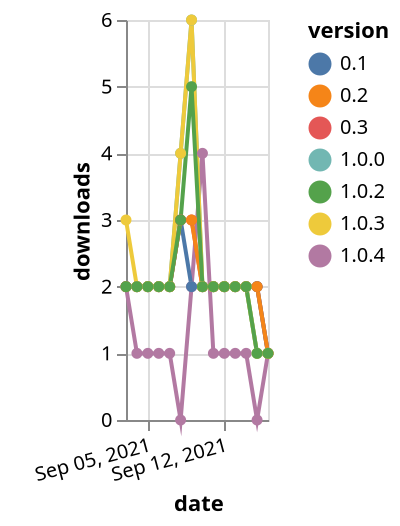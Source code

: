 {"$schema": "https://vega.github.io/schema/vega-lite/v5.json", "description": "A simple bar chart with embedded data.", "data": {"values": [{"date": "2021-09-03", "total": 276, "delta": 2, "version": "1.0.4"}, {"date": "2021-09-04", "total": 277, "delta": 1, "version": "1.0.4"}, {"date": "2021-09-05", "total": 278, "delta": 1, "version": "1.0.4"}, {"date": "2021-09-06", "total": 279, "delta": 1, "version": "1.0.4"}, {"date": "2021-09-07", "total": 280, "delta": 1, "version": "1.0.4"}, {"date": "2021-09-08", "total": 280, "delta": 0, "version": "1.0.4"}, {"date": "2021-09-09", "total": 282, "delta": 2, "version": "1.0.4"}, {"date": "2021-09-10", "total": 286, "delta": 4, "version": "1.0.4"}, {"date": "2021-09-11", "total": 287, "delta": 1, "version": "1.0.4"}, {"date": "2021-09-12", "total": 288, "delta": 1, "version": "1.0.4"}, {"date": "2021-09-13", "total": 289, "delta": 1, "version": "1.0.4"}, {"date": "2021-09-14", "total": 290, "delta": 1, "version": "1.0.4"}, {"date": "2021-09-15", "total": 290, "delta": 0, "version": "1.0.4"}, {"date": "2021-09-16", "total": 291, "delta": 1, "version": "1.0.4"}, {"date": "2021-09-03", "total": 2539, "delta": 2, "version": "0.3"}, {"date": "2021-09-04", "total": 2541, "delta": 2, "version": "0.3"}, {"date": "2021-09-05", "total": 2543, "delta": 2, "version": "0.3"}, {"date": "2021-09-06", "total": 2545, "delta": 2, "version": "0.3"}, {"date": "2021-09-07", "total": 2547, "delta": 2, "version": "0.3"}, {"date": "2021-09-08", "total": 2550, "delta": 3, "version": "0.3"}, {"date": "2021-09-09", "total": 2553, "delta": 3, "version": "0.3"}, {"date": "2021-09-10", "total": 2555, "delta": 2, "version": "0.3"}, {"date": "2021-09-11", "total": 2557, "delta": 2, "version": "0.3"}, {"date": "2021-09-12", "total": 2559, "delta": 2, "version": "0.3"}, {"date": "2021-09-13", "total": 2561, "delta": 2, "version": "0.3"}, {"date": "2021-09-14", "total": 2563, "delta": 2, "version": "0.3"}, {"date": "2021-09-15", "total": 2565, "delta": 2, "version": "0.3"}, {"date": "2021-09-16", "total": 2566, "delta": 1, "version": "0.3"}, {"date": "2021-09-03", "total": 2579, "delta": 2, "version": "0.1"}, {"date": "2021-09-04", "total": 2581, "delta": 2, "version": "0.1"}, {"date": "2021-09-05", "total": 2583, "delta": 2, "version": "0.1"}, {"date": "2021-09-06", "total": 2585, "delta": 2, "version": "0.1"}, {"date": "2021-09-07", "total": 2587, "delta": 2, "version": "0.1"}, {"date": "2021-09-08", "total": 2590, "delta": 3, "version": "0.1"}, {"date": "2021-09-09", "total": 2592, "delta": 2, "version": "0.1"}, {"date": "2021-09-10", "total": 2594, "delta": 2, "version": "0.1"}, {"date": "2021-09-11", "total": 2596, "delta": 2, "version": "0.1"}, {"date": "2021-09-12", "total": 2598, "delta": 2, "version": "0.1"}, {"date": "2021-09-13", "total": 2600, "delta": 2, "version": "0.1"}, {"date": "2021-09-14", "total": 2602, "delta": 2, "version": "0.1"}, {"date": "2021-09-15", "total": 2604, "delta": 2, "version": "0.1"}, {"date": "2021-09-16", "total": 2605, "delta": 1, "version": "0.1"}, {"date": "2021-09-03", "total": 3122, "delta": 2, "version": "1.0.0"}, {"date": "2021-09-04", "total": 3124, "delta": 2, "version": "1.0.0"}, {"date": "2021-09-05", "total": 3126, "delta": 2, "version": "1.0.0"}, {"date": "2021-09-06", "total": 3128, "delta": 2, "version": "1.0.0"}, {"date": "2021-09-07", "total": 3130, "delta": 2, "version": "1.0.0"}, {"date": "2021-09-08", "total": 3134, "delta": 4, "version": "1.0.0"}, {"date": "2021-09-09", "total": 3140, "delta": 6, "version": "1.0.0"}, {"date": "2021-09-10", "total": 3142, "delta": 2, "version": "1.0.0"}, {"date": "2021-09-11", "total": 3144, "delta": 2, "version": "1.0.0"}, {"date": "2021-09-12", "total": 3146, "delta": 2, "version": "1.0.0"}, {"date": "2021-09-13", "total": 3148, "delta": 2, "version": "1.0.0"}, {"date": "2021-09-14", "total": 3150, "delta": 2, "version": "1.0.0"}, {"date": "2021-09-15", "total": 3151, "delta": 1, "version": "1.0.0"}, {"date": "2021-09-16", "total": 3152, "delta": 1, "version": "1.0.0"}, {"date": "2021-09-03", "total": 2521, "delta": 2, "version": "0.2"}, {"date": "2021-09-04", "total": 2523, "delta": 2, "version": "0.2"}, {"date": "2021-09-05", "total": 2525, "delta": 2, "version": "0.2"}, {"date": "2021-09-06", "total": 2527, "delta": 2, "version": "0.2"}, {"date": "2021-09-07", "total": 2529, "delta": 2, "version": "0.2"}, {"date": "2021-09-08", "total": 2532, "delta": 3, "version": "0.2"}, {"date": "2021-09-09", "total": 2535, "delta": 3, "version": "0.2"}, {"date": "2021-09-10", "total": 2537, "delta": 2, "version": "0.2"}, {"date": "2021-09-11", "total": 2539, "delta": 2, "version": "0.2"}, {"date": "2021-09-12", "total": 2541, "delta": 2, "version": "0.2"}, {"date": "2021-09-13", "total": 2543, "delta": 2, "version": "0.2"}, {"date": "2021-09-14", "total": 2545, "delta": 2, "version": "0.2"}, {"date": "2021-09-15", "total": 2547, "delta": 2, "version": "0.2"}, {"date": "2021-09-16", "total": 2548, "delta": 1, "version": "0.2"}, {"date": "2021-09-03", "total": 2962, "delta": 3, "version": "1.0.3"}, {"date": "2021-09-04", "total": 2964, "delta": 2, "version": "1.0.3"}, {"date": "2021-09-05", "total": 2966, "delta": 2, "version": "1.0.3"}, {"date": "2021-09-06", "total": 2968, "delta": 2, "version": "1.0.3"}, {"date": "2021-09-07", "total": 2970, "delta": 2, "version": "1.0.3"}, {"date": "2021-09-08", "total": 2974, "delta": 4, "version": "1.0.3"}, {"date": "2021-09-09", "total": 2980, "delta": 6, "version": "1.0.3"}, {"date": "2021-09-10", "total": 2982, "delta": 2, "version": "1.0.3"}, {"date": "2021-09-11", "total": 2984, "delta": 2, "version": "1.0.3"}, {"date": "2021-09-12", "total": 2986, "delta": 2, "version": "1.0.3"}, {"date": "2021-09-13", "total": 2988, "delta": 2, "version": "1.0.3"}, {"date": "2021-09-14", "total": 2990, "delta": 2, "version": "1.0.3"}, {"date": "2021-09-15", "total": 2991, "delta": 1, "version": "1.0.3"}, {"date": "2021-09-16", "total": 2992, "delta": 1, "version": "1.0.3"}, {"date": "2021-09-03", "total": 2902, "delta": 2, "version": "1.0.2"}, {"date": "2021-09-04", "total": 2904, "delta": 2, "version": "1.0.2"}, {"date": "2021-09-05", "total": 2906, "delta": 2, "version": "1.0.2"}, {"date": "2021-09-06", "total": 2908, "delta": 2, "version": "1.0.2"}, {"date": "2021-09-07", "total": 2910, "delta": 2, "version": "1.0.2"}, {"date": "2021-09-08", "total": 2913, "delta": 3, "version": "1.0.2"}, {"date": "2021-09-09", "total": 2918, "delta": 5, "version": "1.0.2"}, {"date": "2021-09-10", "total": 2920, "delta": 2, "version": "1.0.2"}, {"date": "2021-09-11", "total": 2922, "delta": 2, "version": "1.0.2"}, {"date": "2021-09-12", "total": 2924, "delta": 2, "version": "1.0.2"}, {"date": "2021-09-13", "total": 2926, "delta": 2, "version": "1.0.2"}, {"date": "2021-09-14", "total": 2928, "delta": 2, "version": "1.0.2"}, {"date": "2021-09-15", "total": 2929, "delta": 1, "version": "1.0.2"}, {"date": "2021-09-16", "total": 2930, "delta": 1, "version": "1.0.2"}]}, "width": "container", "mark": {"type": "line", "point": {"filled": true}}, "encoding": {"x": {"field": "date", "type": "temporal", "timeUnit": "yearmonthdate", "title": "date", "axis": {"labelAngle": -15}}, "y": {"field": "delta", "type": "quantitative", "title": "downloads"}, "color": {"field": "version", "type": "nominal"}, "tooltip": {"field": "delta"}}}